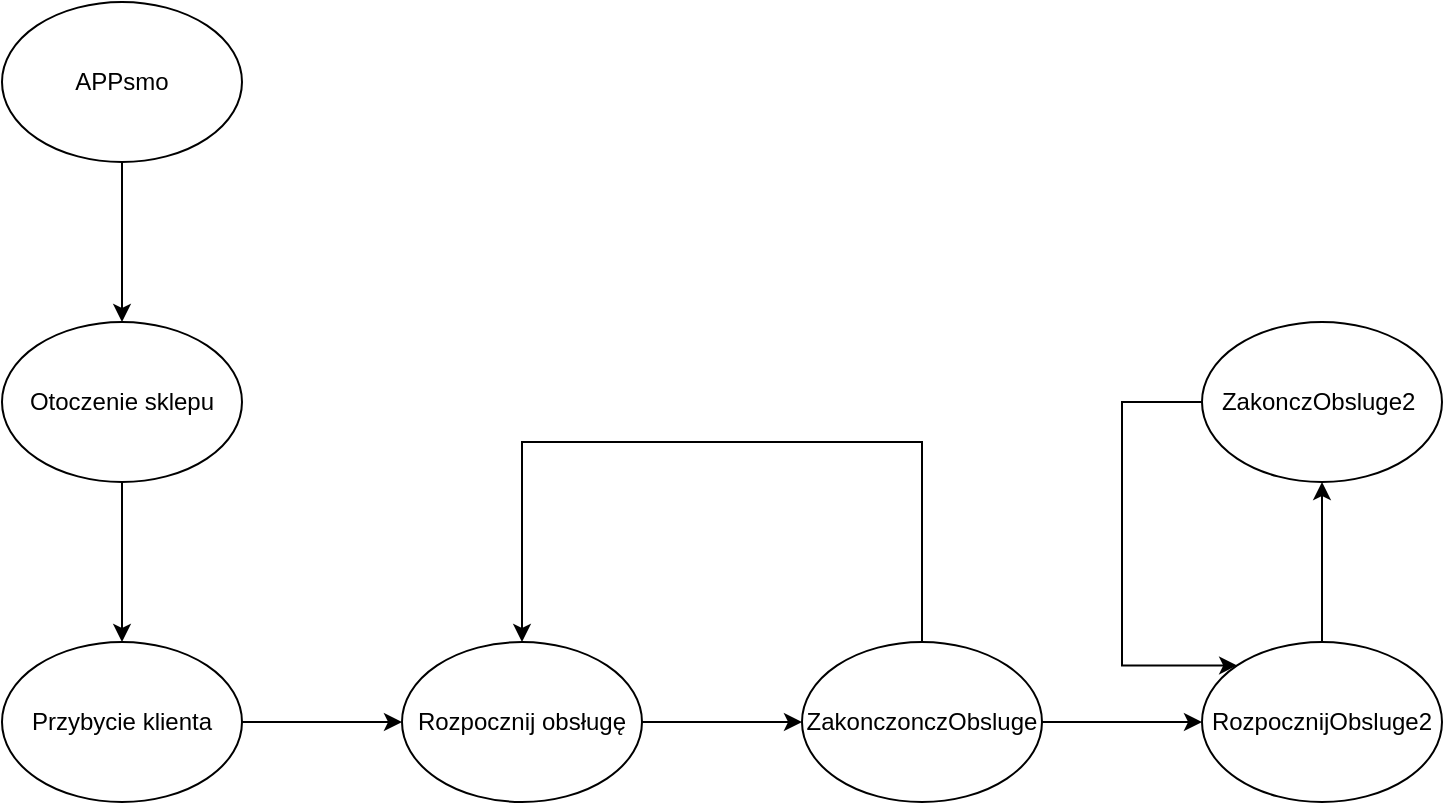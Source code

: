 <mxfile version="15.8.6" type="device"><diagram id="d5r56U2laWjLNcDrmOrX" name="Page-1"><mxGraphModel dx="1422" dy="762" grid="1" gridSize="10" guides="1" tooltips="1" connect="1" arrows="1" fold="1" page="1" pageScale="1" pageWidth="827" pageHeight="1169" math="0" shadow="0"><root><mxCell id="0"/><mxCell id="1" parent="0"/><mxCell id="q4AQ9UzNDc-z-SPzdWvG-7" style="edgeStyle=orthogonalEdgeStyle;rounded=0;orthogonalLoop=1;jettySize=auto;html=1;" edge="1" parent="1" source="q4AQ9UzNDc-z-SPzdWvG-1" target="q4AQ9UzNDc-z-SPzdWvG-2"><mxGeometry relative="1" as="geometry"/></mxCell><mxCell id="q4AQ9UzNDc-z-SPzdWvG-1" value="APPsmo" style="ellipse;whiteSpace=wrap;html=1;" vertex="1" parent="1"><mxGeometry x="80" width="120" height="80" as="geometry"/></mxCell><mxCell id="q4AQ9UzNDc-z-SPzdWvG-8" style="edgeStyle=orthogonalEdgeStyle;rounded=0;orthogonalLoop=1;jettySize=auto;html=1;" edge="1" parent="1" source="q4AQ9UzNDc-z-SPzdWvG-2" target="q4AQ9UzNDc-z-SPzdWvG-3"><mxGeometry relative="1" as="geometry"/></mxCell><mxCell id="q4AQ9UzNDc-z-SPzdWvG-2" value="Otoczenie sklepu" style="ellipse;whiteSpace=wrap;html=1;" vertex="1" parent="1"><mxGeometry x="80" y="160" width="120" height="80" as="geometry"/></mxCell><mxCell id="q4AQ9UzNDc-z-SPzdWvG-9" style="edgeStyle=orthogonalEdgeStyle;rounded=0;orthogonalLoop=1;jettySize=auto;html=1;" edge="1" parent="1" source="q4AQ9UzNDc-z-SPzdWvG-3" target="q4AQ9UzNDc-z-SPzdWvG-6"><mxGeometry relative="1" as="geometry"/></mxCell><mxCell id="q4AQ9UzNDc-z-SPzdWvG-3" value="Przybycie klienta" style="ellipse;whiteSpace=wrap;html=1;" vertex="1" parent="1"><mxGeometry x="80" y="320" width="120" height="80" as="geometry"/></mxCell><mxCell id="q4AQ9UzNDc-z-SPzdWvG-19" style="edgeStyle=orthogonalEdgeStyle;rounded=0;orthogonalLoop=1;jettySize=auto;html=1;entryX=0;entryY=0;entryDx=0;entryDy=0;" edge="1" parent="1" source="q4AQ9UzNDc-z-SPzdWvG-4" target="q4AQ9UzNDc-z-SPzdWvG-13"><mxGeometry relative="1" as="geometry"><mxPoint x="640" y="310" as="targetPoint"/><Array as="points"><mxPoint x="640" y="200"/><mxPoint x="640" y="332"/></Array></mxGeometry></mxCell><mxCell id="q4AQ9UzNDc-z-SPzdWvG-4" value="ZakonczObsluge2&amp;nbsp;" style="ellipse;whiteSpace=wrap;html=1;" vertex="1" parent="1"><mxGeometry x="680" y="160" width="120" height="80" as="geometry"/></mxCell><mxCell id="q4AQ9UzNDc-z-SPzdWvG-15" style="edgeStyle=orthogonalEdgeStyle;rounded=0;orthogonalLoop=1;jettySize=auto;html=1;entryX=0;entryY=0.5;entryDx=0;entryDy=0;" edge="1" parent="1" source="q4AQ9UzNDc-z-SPzdWvG-6" target="q4AQ9UzNDc-z-SPzdWvG-12"><mxGeometry relative="1" as="geometry"/></mxCell><mxCell id="q4AQ9UzNDc-z-SPzdWvG-6" value="Rozpocznij obsługę" style="ellipse;whiteSpace=wrap;html=1;" vertex="1" parent="1"><mxGeometry x="280" y="320" width="120" height="80" as="geometry"/></mxCell><mxCell id="q4AQ9UzNDc-z-SPzdWvG-16" style="edgeStyle=orthogonalEdgeStyle;rounded=0;orthogonalLoop=1;jettySize=auto;html=1;" edge="1" parent="1" source="q4AQ9UzNDc-z-SPzdWvG-12" target="q4AQ9UzNDc-z-SPzdWvG-13"><mxGeometry relative="1" as="geometry"/></mxCell><mxCell id="q4AQ9UzNDc-z-SPzdWvG-20" style="edgeStyle=orthogonalEdgeStyle;rounded=0;orthogonalLoop=1;jettySize=auto;html=1;" edge="1" parent="1" source="q4AQ9UzNDc-z-SPzdWvG-12" target="q4AQ9UzNDc-z-SPzdWvG-6"><mxGeometry relative="1" as="geometry"><mxPoint x="350" y="220" as="targetPoint"/><Array as="points"><mxPoint x="540" y="220"/><mxPoint x="340" y="220"/></Array></mxGeometry></mxCell><mxCell id="q4AQ9UzNDc-z-SPzdWvG-12" value="ZakonczonczObsluge" style="ellipse;whiteSpace=wrap;html=1;" vertex="1" parent="1"><mxGeometry x="480" y="320" width="120" height="80" as="geometry"/></mxCell><mxCell id="q4AQ9UzNDc-z-SPzdWvG-18" style="edgeStyle=orthogonalEdgeStyle;rounded=0;orthogonalLoop=1;jettySize=auto;html=1;entryX=0.5;entryY=1;entryDx=0;entryDy=0;" edge="1" parent="1" source="q4AQ9UzNDc-z-SPzdWvG-13" target="q4AQ9UzNDc-z-SPzdWvG-4"><mxGeometry relative="1" as="geometry"/></mxCell><mxCell id="q4AQ9UzNDc-z-SPzdWvG-13" value="RozpocznijObsluge2" style="ellipse;whiteSpace=wrap;html=1;" vertex="1" parent="1"><mxGeometry x="680" y="320" width="120" height="80" as="geometry"/></mxCell></root></mxGraphModel></diagram></mxfile>